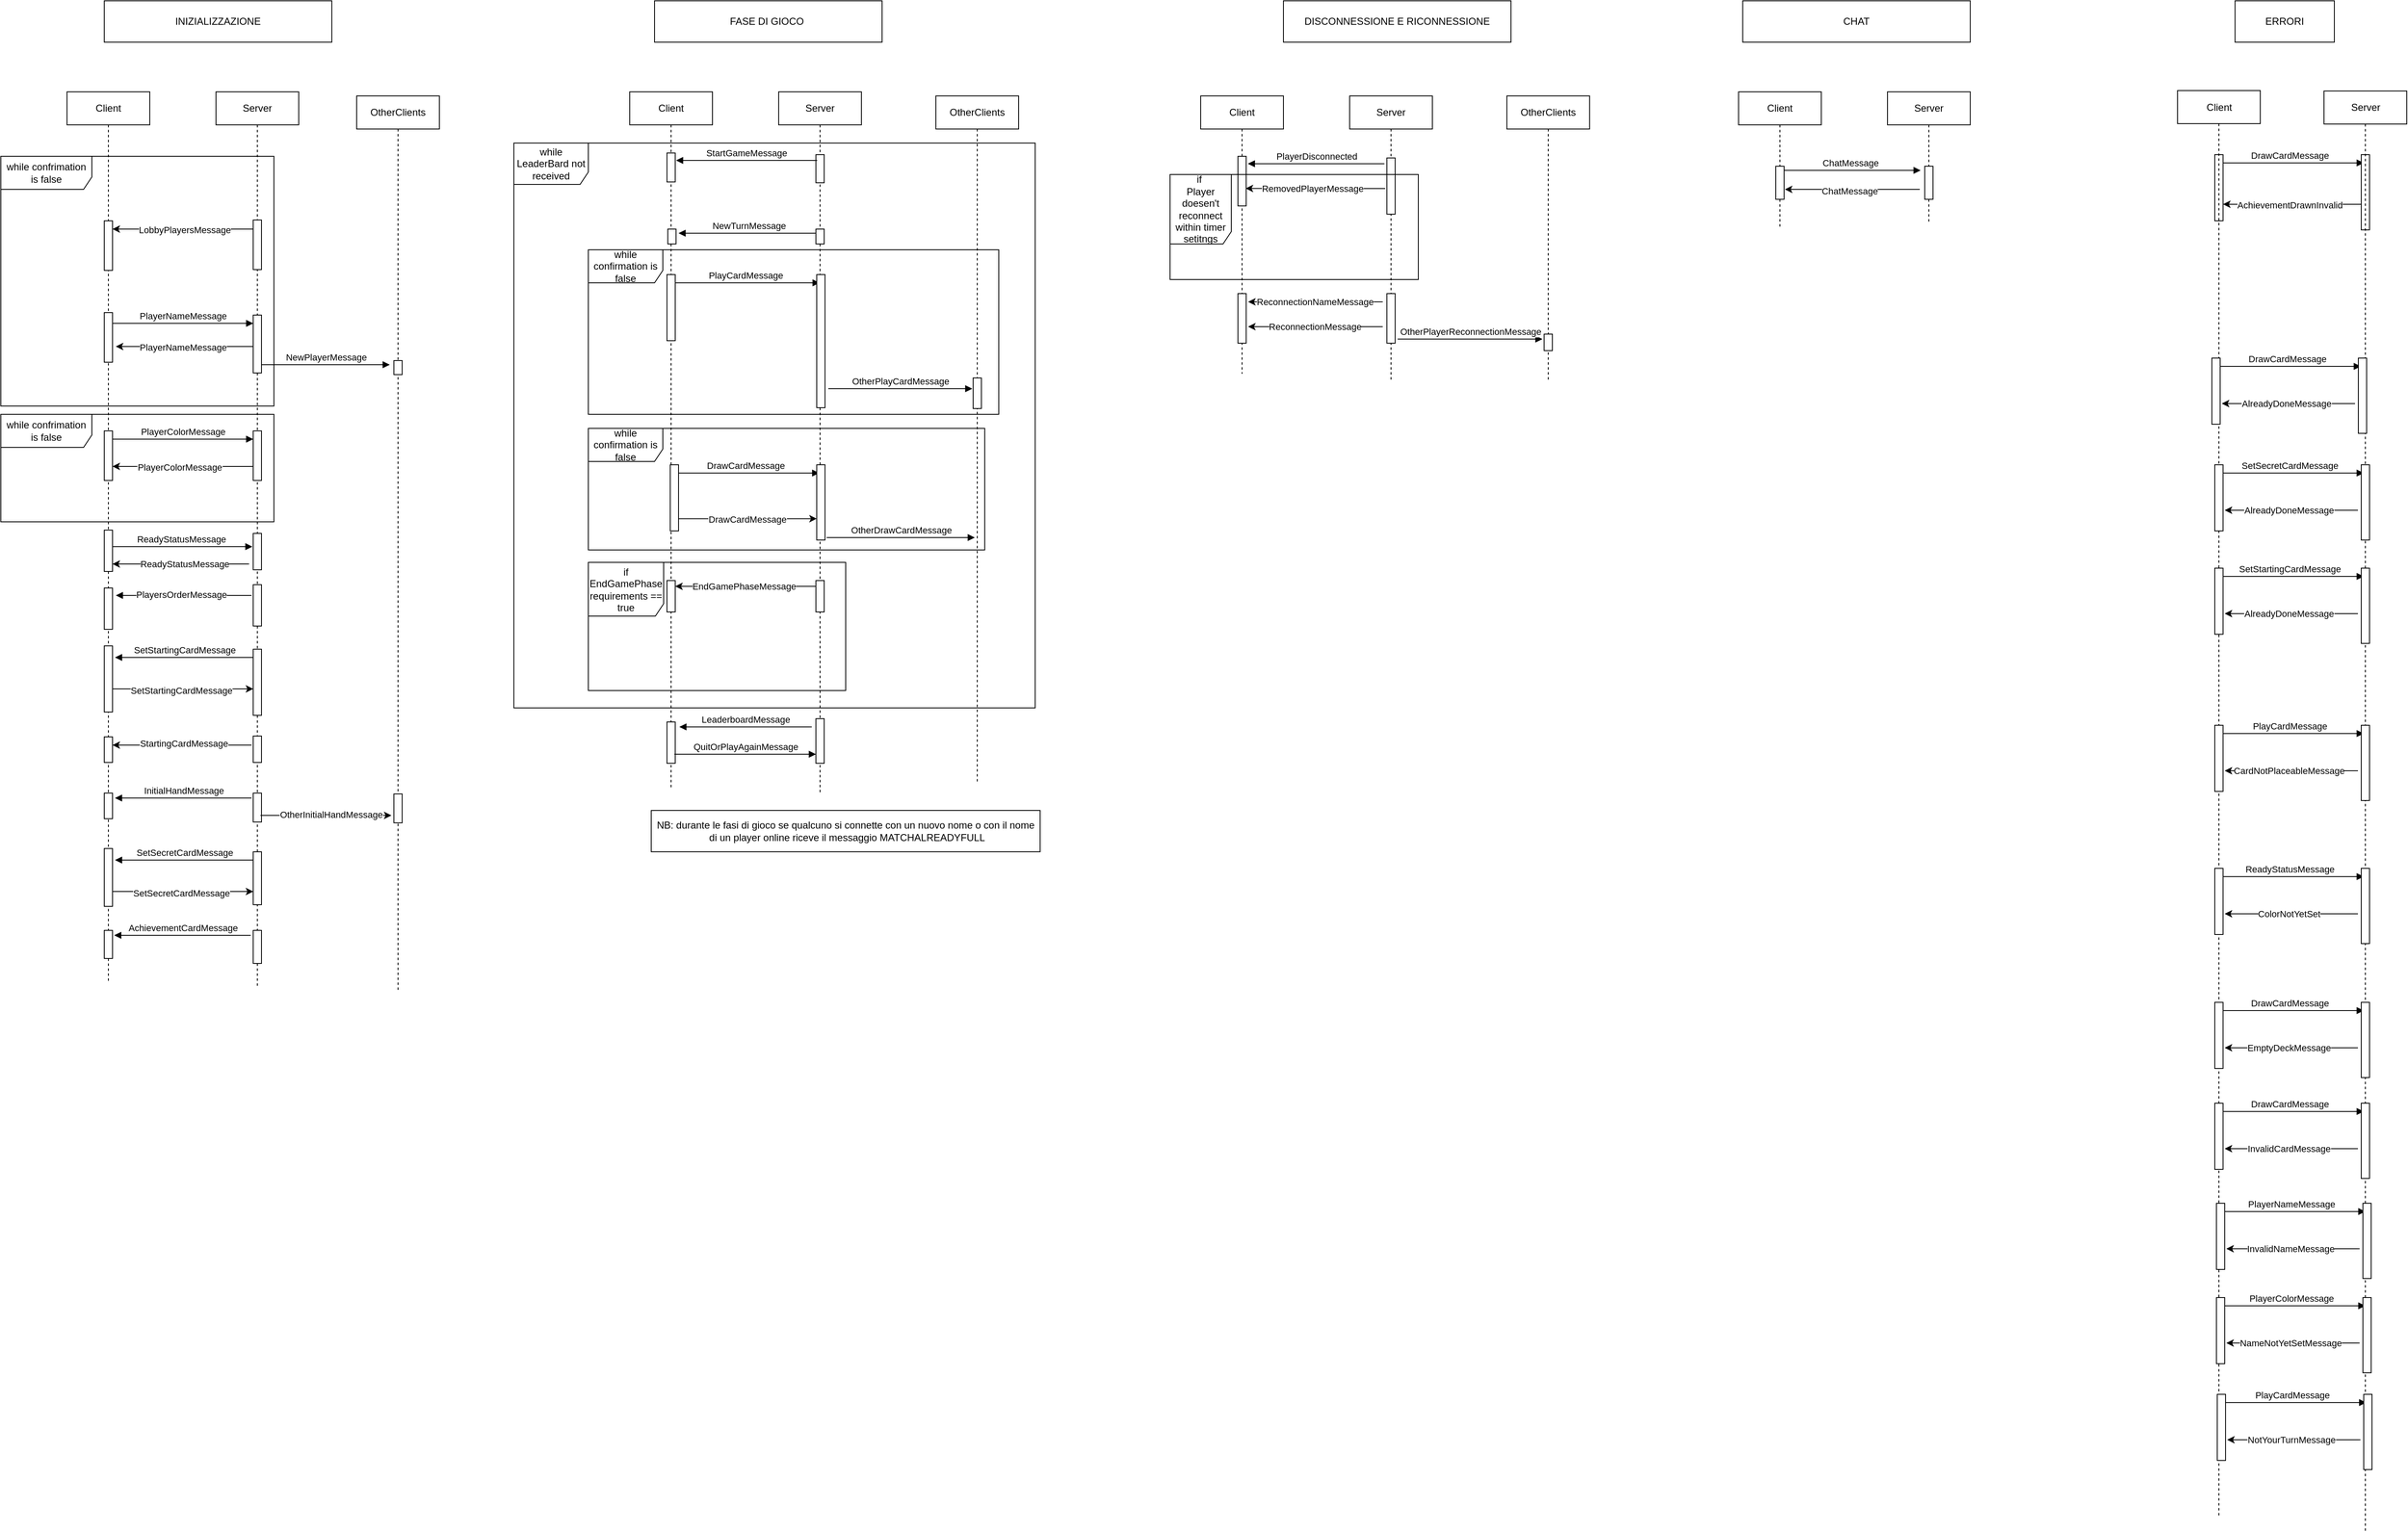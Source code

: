 <mxfile version="24.6.2" type="github">
  <diagram name="Page-1" id="2YBvvXClWsGukQMizWep">
    <mxGraphModel dx="2460" dy="1330" grid="0" gridSize="10" guides="1" tooltips="1" connect="1" arrows="1" fold="1" page="0" pageScale="1" pageWidth="850" pageHeight="1100" math="0" shadow="0">
      <root>
        <mxCell id="0" />
        <mxCell id="1" parent="0" />
        <mxCell id="aM9ryv3xv72pqoxQDRHE-1" value="Client" style="shape=umlLifeline;perimeter=lifelinePerimeter;whiteSpace=wrap;html=1;container=0;dropTarget=0;collapsible=0;recursiveResize=0;outlineConnect=0;portConstraint=eastwest;newEdgeStyle={&quot;edgeStyle&quot;:&quot;elbowEdgeStyle&quot;,&quot;elbow&quot;:&quot;vertical&quot;,&quot;curved&quot;:0,&quot;rounded&quot;:0};" parent="1" vertex="1">
          <mxGeometry x="40" y="10" width="100" height="1076" as="geometry" />
        </mxCell>
        <mxCell id="aM9ryv3xv72pqoxQDRHE-2" value="" style="html=1;points=[];perimeter=orthogonalPerimeter;outlineConnect=0;targetShapes=umlLifeline;portConstraint=eastwest;newEdgeStyle={&quot;edgeStyle&quot;:&quot;elbowEdgeStyle&quot;,&quot;elbow&quot;:&quot;vertical&quot;,&quot;curved&quot;:0,&quot;rounded&quot;:0};" parent="aM9ryv3xv72pqoxQDRHE-1" vertex="1">
          <mxGeometry x="45" y="267" width="10" height="60" as="geometry" />
        </mxCell>
        <mxCell id="TzS1LCkyJQZkEgtBNQex-35" value="" style="html=1;points=[[0,0,0,0,5],[0,1,0,0,-5],[1,0,0,0,5],[1,1,0,0,-5]];perimeter=orthogonalPerimeter;outlineConnect=0;targetShapes=umlLifeline;portConstraint=eastwest;newEdgeStyle={&quot;curved&quot;:0,&quot;rounded&quot;:0};" parent="aM9ryv3xv72pqoxQDRHE-1" vertex="1">
          <mxGeometry x="45" y="670" width="10" height="80" as="geometry" />
        </mxCell>
        <mxCell id="Fvfi_yW-NIccIC17RvOr-3" value="" style="html=1;points=[[0,0,0,0,5],[0,1,0,0,-5],[1,0,0,0,5],[1,1,0,0,-5]];perimeter=orthogonalPerimeter;outlineConnect=0;targetShapes=umlLifeline;portConstraint=eastwest;newEdgeStyle={&quot;curved&quot;:0,&quot;rounded&quot;:0};" parent="aM9ryv3xv72pqoxQDRHE-1" vertex="1">
          <mxGeometry x="45" y="848" width="10" height="31" as="geometry" />
        </mxCell>
        <mxCell id="aM9ryv3xv72pqoxQDRHE-5" value="Server" style="shape=umlLifeline;perimeter=lifelinePerimeter;whiteSpace=wrap;html=1;container=0;dropTarget=0;collapsible=0;recursiveResize=0;outlineConnect=0;portConstraint=eastwest;newEdgeStyle={&quot;edgeStyle&quot;:&quot;elbowEdgeStyle&quot;,&quot;elbow&quot;:&quot;vertical&quot;,&quot;curved&quot;:0,&quot;rounded&quot;:0};" parent="1" vertex="1">
          <mxGeometry x="220" y="10" width="100" height="1083" as="geometry" />
        </mxCell>
        <mxCell id="aM9ryv3xv72pqoxQDRHE-6" value="" style="html=1;points=[];perimeter=orthogonalPerimeter;outlineConnect=0;targetShapes=umlLifeline;portConstraint=eastwest;newEdgeStyle={&quot;edgeStyle&quot;:&quot;elbowEdgeStyle&quot;,&quot;elbow&quot;:&quot;vertical&quot;,&quot;curved&quot;:0,&quot;rounded&quot;:0};" parent="aM9ryv3xv72pqoxQDRHE-5" vertex="1">
          <mxGeometry x="45" y="270" width="10" height="70" as="geometry" />
        </mxCell>
        <mxCell id="TzS1LCkyJQZkEgtBNQex-30" value="" style="html=1;points=[[0,0,0,0,5],[0,1,0,0,-5],[1,0,0,0,5],[1,1,0,0,-5]];perimeter=orthogonalPerimeter;outlineConnect=0;targetShapes=umlLifeline;portConstraint=eastwest;newEdgeStyle={&quot;curved&quot;:0,&quot;rounded&quot;:0};" parent="aM9ryv3xv72pqoxQDRHE-5" vertex="1">
          <mxGeometry x="45" y="674" width="10" height="80" as="geometry" />
        </mxCell>
        <mxCell id="TzS1LCkyJQZkEgtBNQex-49" value="" style="html=1;points=[[0,0,0,0,5],[0,1,0,0,-5],[1,0,0,0,5],[1,1,0,0,-5]];perimeter=orthogonalPerimeter;outlineConnect=0;targetShapes=umlLifeline;portConstraint=eastwest;newEdgeStyle={&quot;curved&quot;:0,&quot;rounded&quot;:0};" parent="aM9ryv3xv72pqoxQDRHE-5" vertex="1">
          <mxGeometry x="45" y="534" width="10" height="44" as="geometry" />
        </mxCell>
        <mxCell id="Fvfi_yW-NIccIC17RvOr-4" value="" style="html=1;points=[[0,0,0,0,5],[0,1,0,0,-5],[1,0,0,0,5],[1,1,0,0,-5]];perimeter=orthogonalPerimeter;outlineConnect=0;targetShapes=umlLifeline;portConstraint=eastwest;newEdgeStyle={&quot;curved&quot;:0,&quot;rounded&quot;:0};" parent="aM9ryv3xv72pqoxQDRHE-5" vertex="1">
          <mxGeometry x="45" y="848" width="10" height="35" as="geometry" />
        </mxCell>
        <mxCell id="Fvfi_yW-NIccIC17RvOr-9" value="" style="html=1;points=[[0,0,0,0,5],[0,1,0,0,-5],[1,0,0,0,5],[1,1,0,0,-5]];perimeter=orthogonalPerimeter;outlineConnect=0;targetShapes=umlLifeline;portConstraint=eastwest;newEdgeStyle={&quot;curved&quot;:0,&quot;rounded&quot;:0};" parent="aM9ryv3xv72pqoxQDRHE-5" vertex="1">
          <mxGeometry x="45" y="596" width="10" height="50" as="geometry" />
        </mxCell>
        <mxCell id="DGeFTbc-uDnH9qFSbPcV-22" value="" style="html=1;points=[[0,0,0,0,5],[0,1,0,0,-5],[1,0,0,0,5],[1,1,0,0,-5]];perimeter=orthogonalPerimeter;outlineConnect=0;targetShapes=umlLifeline;portConstraint=eastwest;newEdgeStyle={&quot;curved&quot;:0,&quot;rounded&quot;:0};" parent="aM9ryv3xv72pqoxQDRHE-5" vertex="1">
          <mxGeometry x="45" y="779" width="10" height="32" as="geometry" />
        </mxCell>
        <mxCell id="aM9ryv3xv72pqoxQDRHE-7" value="PlayerNameMessage" style="html=1;verticalAlign=bottom;endArrow=block;edgeStyle=elbowEdgeStyle;elbow=horizontal;curved=0;rounded=0;" parent="1" source="aM9ryv3xv72pqoxQDRHE-2" target="aM9ryv3xv72pqoxQDRHE-6" edge="1">
          <mxGeometry relative="1" as="geometry">
            <mxPoint x="195" y="300" as="sourcePoint" />
            <Array as="points">
              <mxPoint x="180" y="290" />
            </Array>
          </mxGeometry>
        </mxCell>
        <mxCell id="TzS1LCkyJQZkEgtBNQex-1" value="while confrimation is false" style="shape=umlFrame;whiteSpace=wrap;html=1;pointerEvents=0;width=110;height=40;" parent="1" vertex="1">
          <mxGeometry x="-40" y="88" width="330" height="302" as="geometry" />
        </mxCell>
        <mxCell id="TzS1LCkyJQZkEgtBNQex-18" value="" style="html=1;points=[];perimeter=orthogonalPerimeter;outlineConnect=0;targetShapes=umlLifeline;portConstraint=eastwest;newEdgeStyle={&quot;edgeStyle&quot;:&quot;elbowEdgeStyle&quot;,&quot;elbow&quot;:&quot;vertical&quot;,&quot;curved&quot;:0,&quot;rounded&quot;:0};" parent="1" vertex="1">
          <mxGeometry x="85" y="420" width="10" height="60" as="geometry" />
        </mxCell>
        <mxCell id="TzS1LCkyJQZkEgtBNQex-19" value="" style="html=1;points=[];perimeter=orthogonalPerimeter;outlineConnect=0;targetShapes=umlLifeline;portConstraint=eastwest;newEdgeStyle={&quot;edgeStyle&quot;:&quot;elbowEdgeStyle&quot;,&quot;elbow&quot;:&quot;vertical&quot;,&quot;curved&quot;:0,&quot;rounded&quot;:0};" parent="1" vertex="1">
          <mxGeometry x="265" y="420" width="10" height="60" as="geometry" />
        </mxCell>
        <mxCell id="TzS1LCkyJQZkEgtBNQex-20" value="PlayerColorMessage" style="html=1;verticalAlign=bottom;endArrow=block;edgeStyle=elbowEdgeStyle;elbow=horizontal;curved=0;rounded=0;" parent="1" source="TzS1LCkyJQZkEgtBNQex-18" target="TzS1LCkyJQZkEgtBNQex-19" edge="1">
          <mxGeometry relative="1" as="geometry">
            <mxPoint x="195" y="440" as="sourcePoint" />
            <Array as="points">
              <mxPoint x="180" y="430" />
            </Array>
          </mxGeometry>
        </mxCell>
        <mxCell id="TzS1LCkyJQZkEgtBNQex-22" value="while confrimation is false" style="shape=umlFrame;whiteSpace=wrap;html=1;pointerEvents=0;width=110;height=40;" parent="1" vertex="1">
          <mxGeometry x="-40" y="400" width="330" height="130" as="geometry" />
        </mxCell>
        <mxCell id="TzS1LCkyJQZkEgtBNQex-27" value="ReadyStatusMessage" style="html=1;verticalAlign=bottom;endArrow=block;curved=0;rounded=0;" parent="1" edge="1">
          <mxGeometry width="80" relative="1" as="geometry">
            <mxPoint x="90.5" y="560" as="sourcePoint" />
            <mxPoint x="264" y="560" as="targetPoint" />
          </mxGeometry>
        </mxCell>
        <mxCell id="TzS1LCkyJQZkEgtBNQex-31" value="SetStartingCardMessage" style="html=1;verticalAlign=bottom;endArrow=block;curved=0;rounded=0;" parent="1" edge="1">
          <mxGeometry width="80" relative="1" as="geometry">
            <mxPoint x="265" y="694" as="sourcePoint" />
            <mxPoint x="98" y="694" as="targetPoint" />
          </mxGeometry>
        </mxCell>
        <mxCell id="TzS1LCkyJQZkEgtBNQex-42" value="OtherClients" style="shape=umlLifeline;perimeter=lifelinePerimeter;whiteSpace=wrap;html=1;container=0;dropTarget=0;collapsible=0;recursiveResize=0;outlineConnect=0;portConstraint=eastwest;newEdgeStyle={&quot;edgeStyle&quot;:&quot;elbowEdgeStyle&quot;,&quot;elbow&quot;:&quot;vertical&quot;,&quot;curved&quot;:0,&quot;rounded&quot;:0};" parent="1" vertex="1">
          <mxGeometry x="390" y="15" width="100" height="1082" as="geometry" />
        </mxCell>
        <mxCell id="TzS1LCkyJQZkEgtBNQex-43" value="" style="html=1;points=[];perimeter=orthogonalPerimeter;outlineConnect=0;targetShapes=umlLifeline;portConstraint=eastwest;newEdgeStyle={&quot;edgeStyle&quot;:&quot;elbowEdgeStyle&quot;,&quot;elbow&quot;:&quot;vertical&quot;,&quot;curved&quot;:0,&quot;rounded&quot;:0};" parent="TzS1LCkyJQZkEgtBNQex-42" vertex="1">
          <mxGeometry x="45" y="320" width="10" height="17" as="geometry" />
        </mxCell>
        <mxCell id="TzS1LCkyJQZkEgtBNQex-45" value="NewPlayerMessage" style="html=1;verticalAlign=bottom;endArrow=block;curved=0;rounded=0;" parent="1" edge="1">
          <mxGeometry width="80" relative="1" as="geometry">
            <mxPoint x="275" y="340" as="sourcePoint" />
            <mxPoint x="430" y="340" as="targetPoint" />
          </mxGeometry>
        </mxCell>
        <mxCell id="TzS1LCkyJQZkEgtBNQex-55" value="" style="html=1;points=[[0,0,0,0,5],[0,1,0,0,-5],[1,0,0,0,5],[1,1,0,0,-5]];perimeter=orthogonalPerimeter;outlineConnect=0;targetShapes=umlLifeline;portConstraint=eastwest;newEdgeStyle={&quot;curved&quot;:0,&quot;rounded&quot;:0};" parent="1" vertex="1">
          <mxGeometry x="85" y="1024" width="10" height="34" as="geometry" />
        </mxCell>
        <mxCell id="TzS1LCkyJQZkEgtBNQex-56" value="" style="html=1;points=[[0,0,0,0,5],[0,1,0,0,-5],[1,0,0,0,5],[1,1,0,0,-5]];perimeter=orthogonalPerimeter;outlineConnect=0;targetShapes=umlLifeline;portConstraint=eastwest;newEdgeStyle={&quot;curved&quot;:0,&quot;rounded&quot;:0};" parent="1" vertex="1">
          <mxGeometry x="265" y="1024" width="10" height="40" as="geometry" />
        </mxCell>
        <mxCell id="TzS1LCkyJQZkEgtBNQex-57" value="AchievementCardMessage" style="html=1;verticalAlign=bottom;endArrow=block;curved=0;rounded=0;" parent="1" edge="1">
          <mxGeometry width="80" relative="1" as="geometry">
            <mxPoint x="262" y="1030" as="sourcePoint" />
            <mxPoint x="97" y="1030" as="targetPoint" />
          </mxGeometry>
        </mxCell>
        <mxCell id="TzS1LCkyJQZkEgtBNQex-61" value="InitialHandMessage" style="html=1;verticalAlign=bottom;endArrow=block;curved=0;rounded=0;" parent="1" edge="1">
          <mxGeometry width="80" relative="1" as="geometry">
            <mxPoint x="263" y="864" as="sourcePoint" />
            <mxPoint x="97.947" y="864.0" as="targetPoint" />
          </mxGeometry>
        </mxCell>
        <mxCell id="TzS1LCkyJQZkEgtBNQex-79" value="Client" style="shape=umlLifeline;perimeter=lifelinePerimeter;whiteSpace=wrap;html=1;container=0;dropTarget=0;collapsible=0;recursiveResize=0;outlineConnect=0;portConstraint=eastwest;newEdgeStyle={&quot;edgeStyle&quot;:&quot;elbowEdgeStyle&quot;,&quot;elbow&quot;:&quot;vertical&quot;,&quot;curved&quot;:0,&quot;rounded&quot;:0};" parent="1" vertex="1">
          <mxGeometry x="720" y="10" width="100" height="842" as="geometry" />
        </mxCell>
        <mxCell id="Fvfi_yW-NIccIC17RvOr-10" value="" style="html=1;points=[[0,0,0,0,5],[0,1,0,0,-5],[1,0,0,0,5],[1,1,0,0,-5]];perimeter=orthogonalPerimeter;outlineConnect=0;targetShapes=umlLifeline;portConstraint=eastwest;newEdgeStyle={&quot;curved&quot;:0,&quot;rounded&quot;:0};" parent="TzS1LCkyJQZkEgtBNQex-79" vertex="1">
          <mxGeometry x="45" y="762" width="10" height="50" as="geometry" />
        </mxCell>
        <mxCell id="TzS1LCkyJQZkEgtBNQex-82" value="Server" style="shape=umlLifeline;perimeter=lifelinePerimeter;whiteSpace=wrap;html=1;container=0;dropTarget=0;collapsible=0;recursiveResize=0;outlineConnect=0;portConstraint=eastwest;newEdgeStyle={&quot;edgeStyle&quot;:&quot;elbowEdgeStyle&quot;,&quot;elbow&quot;:&quot;vertical&quot;,&quot;curved&quot;:0,&quot;rounded&quot;:0};" parent="1" vertex="1">
          <mxGeometry x="900" y="10" width="100" height="850" as="geometry" />
        </mxCell>
        <mxCell id="TzS1LCkyJQZkEgtBNQex-153" value="" style="html=1;points=[[0,0,0,0,5],[0,1,0,0,-5],[1,0,0,0,5],[1,1,0,0,-5]];perimeter=orthogonalPerimeter;outlineConnect=0;targetShapes=umlLifeline;portConstraint=eastwest;newEdgeStyle={&quot;curved&quot;:0,&quot;rounded&quot;:0};" parent="TzS1LCkyJQZkEgtBNQex-82" vertex="1">
          <mxGeometry x="45" y="758" width="10" height="54" as="geometry" />
        </mxCell>
        <mxCell id="TzS1LCkyJQZkEgtBNQex-86" value="OtherClients" style="shape=umlLifeline;perimeter=lifelinePerimeter;whiteSpace=wrap;html=1;container=0;dropTarget=0;collapsible=0;recursiveResize=0;outlineConnect=0;portConstraint=eastwest;newEdgeStyle={&quot;edgeStyle&quot;:&quot;elbowEdgeStyle&quot;,&quot;elbow&quot;:&quot;vertical&quot;,&quot;curved&quot;:0,&quot;rounded&quot;:0};" parent="1" vertex="1">
          <mxGeometry x="1090" y="15" width="100" height="829" as="geometry" />
        </mxCell>
        <mxCell id="TzS1LCkyJQZkEgtBNQex-91" value="NewTurnMessage" style="html=1;verticalAlign=bottom;endArrow=block;curved=0;rounded=0;" parent="1" edge="1">
          <mxGeometry width="80" relative="1" as="geometry">
            <mxPoint x="949.5" y="181" as="sourcePoint" />
            <mxPoint x="779" y="181" as="targetPoint" />
          </mxGeometry>
        </mxCell>
        <mxCell id="TzS1LCkyJQZkEgtBNQex-93" value="PlayCardMessage" style="html=1;verticalAlign=bottom;endArrow=block;curved=0;rounded=0;" parent="1" edge="1">
          <mxGeometry width="80" relative="1" as="geometry">
            <mxPoint x="770" y="241" as="sourcePoint" />
            <mxPoint x="949.5" y="241" as="targetPoint" />
          </mxGeometry>
        </mxCell>
        <mxCell id="TzS1LCkyJQZkEgtBNQex-94" value="while confirmation is false" style="shape=umlFrame;whiteSpace=wrap;html=1;pointerEvents=0;width=90;height=40;" parent="1" vertex="1">
          <mxGeometry x="670" y="201" width="496" height="199" as="geometry" />
        </mxCell>
        <mxCell id="TzS1LCkyJQZkEgtBNQex-98" value="" style="html=1;points=[[0,0,0,0,5],[0,1,0,0,-5],[1,0,0,0,5],[1,1,0,0,-5]];perimeter=orthogonalPerimeter;outlineConnect=0;targetShapes=umlLifeline;portConstraint=eastwest;newEdgeStyle={&quot;curved&quot;:0,&quot;rounded&quot;:0};" parent="1" vertex="1">
          <mxGeometry x="946" y="231" width="10" height="161" as="geometry" />
        </mxCell>
        <mxCell id="TzS1LCkyJQZkEgtBNQex-99" value="" style="html=1;points=[[0,0,0,0,5],[0,1,0,0,-5],[1,0,0,0,5],[1,1,0,0,-5]];perimeter=orthogonalPerimeter;outlineConnect=0;targetShapes=umlLifeline;portConstraint=eastwest;newEdgeStyle={&quot;curved&quot;:0,&quot;rounded&quot;:0};" parent="1" vertex="1">
          <mxGeometry x="765" y="231" width="10" height="80" as="geometry" />
        </mxCell>
        <mxCell id="TzS1LCkyJQZkEgtBNQex-100" value="OtherPlayCardMessage" style="html=1;verticalAlign=bottom;endArrow=block;curved=0;rounded=0;" parent="1" edge="1">
          <mxGeometry width="80" relative="1" as="geometry">
            <mxPoint x="960" y="369" as="sourcePoint" />
            <mxPoint x="1134" y="369" as="targetPoint" />
          </mxGeometry>
        </mxCell>
        <mxCell id="TzS1LCkyJQZkEgtBNQex-107" value="DrawCardMessage" style="html=1;verticalAlign=bottom;endArrow=block;curved=0;rounded=0;" parent="1" edge="1">
          <mxGeometry width="80" relative="1" as="geometry">
            <mxPoint x="770" y="471" as="sourcePoint" />
            <mxPoint x="949" y="471" as="targetPoint" />
          </mxGeometry>
        </mxCell>
        <mxCell id="TzS1LCkyJQZkEgtBNQex-108" value="while confirmation is false" style="shape=umlFrame;whiteSpace=wrap;html=1;pointerEvents=0;width=90;height=40;" parent="1" vertex="1">
          <mxGeometry x="670" y="417" width="479" height="147" as="geometry" />
        </mxCell>
        <mxCell id="TzS1LCkyJQZkEgtBNQex-110" value="" style="html=1;points=[[0,0,0,0,5],[0,1,0,0,-5],[1,0,0,0,5],[1,1,0,0,-5]];perimeter=orthogonalPerimeter;outlineConnect=0;targetShapes=umlLifeline;portConstraint=eastwest;newEdgeStyle={&quot;curved&quot;:0,&quot;rounded&quot;:0};" parent="1" vertex="1">
          <mxGeometry x="946" y="461" width="10" height="91" as="geometry" />
        </mxCell>
        <mxCell id="TzS1LCkyJQZkEgtBNQex-111" value="" style="html=1;points=[[0,0,0,0,5],[0,1,0,0,-5],[1,0,0,0,5],[1,1,0,0,-5]];perimeter=orthogonalPerimeter;outlineConnect=0;targetShapes=umlLifeline;portConstraint=eastwest;newEdgeStyle={&quot;curved&quot;:0,&quot;rounded&quot;:0};" parent="1" vertex="1">
          <mxGeometry x="769" y="461" width="10" height="80" as="geometry" />
        </mxCell>
        <mxCell id="TzS1LCkyJQZkEgtBNQex-112" value="OtherDrawCardMessage" style="html=1;verticalAlign=bottom;endArrow=block;curved=0;rounded=0;" parent="1" edge="1">
          <mxGeometry width="80" relative="1" as="geometry">
            <mxPoint x="958" y="549" as="sourcePoint" />
            <mxPoint x="1137" y="549" as="targetPoint" />
          </mxGeometry>
        </mxCell>
        <mxCell id="TzS1LCkyJQZkEgtBNQex-113" value="while LeaderBard not received" style="shape=umlFrame;whiteSpace=wrap;html=1;pointerEvents=0;width=90;height=50;" parent="1" vertex="1">
          <mxGeometry x="580" y="72" width="630" height="683" as="geometry" />
        </mxCell>
        <mxCell id="TzS1LCkyJQZkEgtBNQex-127" value="LeaderboardMessage" style="html=1;verticalAlign=bottom;endArrow=block;curved=0;rounded=0;" parent="1" edge="1">
          <mxGeometry width="80" relative="1" as="geometry">
            <mxPoint x="940" y="778" as="sourcePoint" />
            <mxPoint x="780" y="778" as="targetPoint" />
          </mxGeometry>
        </mxCell>
        <mxCell id="TzS1LCkyJQZkEgtBNQex-128" value="QuitOrPlayAgainMessage" style="html=1;verticalAlign=bottom;endArrow=block;curved=0;rounded=0;" parent="1" edge="1">
          <mxGeometry width="80" relative="1" as="geometry">
            <mxPoint x="774" y="811" as="sourcePoint" />
            <mxPoint x="945" y="811" as="targetPoint" />
          </mxGeometry>
        </mxCell>
        <mxCell id="TzS1LCkyJQZkEgtBNQex-129" value="Client" style="shape=umlLifeline;perimeter=lifelinePerimeter;whiteSpace=wrap;html=1;container=0;dropTarget=0;collapsible=0;recursiveResize=0;outlineConnect=0;portConstraint=eastwest;newEdgeStyle={&quot;edgeStyle&quot;:&quot;elbowEdgeStyle&quot;,&quot;elbow&quot;:&quot;vertical&quot;,&quot;curved&quot;:0,&quot;rounded&quot;:0};" parent="1" vertex="1">
          <mxGeometry x="1410" y="15" width="100" height="336" as="geometry" />
        </mxCell>
        <mxCell id="DGeFTbc-uDnH9qFSbPcV-53" value="" style="html=1;points=[[0,0,0,0,5],[0,1,0,0,-5],[1,0,0,0,5],[1,1,0,0,-5]];perimeter=orthogonalPerimeter;outlineConnect=0;targetShapes=umlLifeline;portConstraint=eastwest;newEdgeStyle={&quot;curved&quot;:0,&quot;rounded&quot;:0};" parent="TzS1LCkyJQZkEgtBNQex-129" vertex="1">
          <mxGeometry x="45" y="73" width="10" height="60" as="geometry" />
        </mxCell>
        <mxCell id="DGeFTbc-uDnH9qFSbPcV-58" value="" style="html=1;points=[[0,0,0,0,5],[0,1,0,0,-5],[1,0,0,0,5],[1,1,0,0,-5]];perimeter=orthogonalPerimeter;outlineConnect=0;targetShapes=umlLifeline;portConstraint=eastwest;newEdgeStyle={&quot;curved&quot;:0,&quot;rounded&quot;:0};" parent="TzS1LCkyJQZkEgtBNQex-129" vertex="1">
          <mxGeometry x="45" y="239" width="10" height="60" as="geometry" />
        </mxCell>
        <mxCell id="TzS1LCkyJQZkEgtBNQex-130" value="Server" style="shape=umlLifeline;perimeter=lifelinePerimeter;whiteSpace=wrap;html=1;container=0;dropTarget=0;collapsible=0;recursiveResize=0;outlineConnect=0;portConstraint=eastwest;newEdgeStyle={&quot;edgeStyle&quot;:&quot;elbowEdgeStyle&quot;,&quot;elbow&quot;:&quot;vertical&quot;,&quot;curved&quot;:0,&quot;rounded&quot;:0};" parent="1" vertex="1">
          <mxGeometry x="1590" y="15" width="100" height="346" as="geometry" />
        </mxCell>
        <mxCell id="DGeFTbc-uDnH9qFSbPcV-59" value="" style="html=1;points=[[0,0,0,0,5],[0,1,0,0,-5],[1,0,0,0,5],[1,1,0,0,-5]];perimeter=orthogonalPerimeter;outlineConnect=0;targetShapes=umlLifeline;portConstraint=eastwest;newEdgeStyle={&quot;curved&quot;:0,&quot;rounded&quot;:0};" parent="TzS1LCkyJQZkEgtBNQex-130" vertex="1">
          <mxGeometry x="45" y="239" width="10" height="60" as="geometry" />
        </mxCell>
        <mxCell id="TzS1LCkyJQZkEgtBNQex-131" value="OtherClients" style="shape=umlLifeline;perimeter=lifelinePerimeter;whiteSpace=wrap;html=1;container=0;dropTarget=0;collapsible=0;recursiveResize=0;outlineConnect=0;portConstraint=eastwest;newEdgeStyle={&quot;edgeStyle&quot;:&quot;elbowEdgeStyle&quot;,&quot;elbow&quot;:&quot;vertical&quot;,&quot;curved&quot;:0,&quot;rounded&quot;:0};" parent="1" vertex="1">
          <mxGeometry x="1780" y="15" width="100" height="343" as="geometry" />
        </mxCell>
        <mxCell id="DGeFTbc-uDnH9qFSbPcV-65" value="" style="html=1;points=[[0,0,0,0,5],[0,1,0,0,-5],[1,0,0,0,5],[1,1,0,0,-5]];perimeter=orthogonalPerimeter;outlineConnect=0;targetShapes=umlLifeline;portConstraint=eastwest;newEdgeStyle={&quot;curved&quot;:0,&quot;rounded&quot;:0};" parent="TzS1LCkyJQZkEgtBNQex-131" vertex="1">
          <mxGeometry x="45" y="288" width="10" height="20" as="geometry" />
        </mxCell>
        <mxCell id="TzS1LCkyJQZkEgtBNQex-136" value="OtherPlayerReconnectionMessage" style="html=1;verticalAlign=bottom;endArrow=block;curved=0;rounded=0;" parent="1" edge="1">
          <mxGeometry width="80" relative="1" as="geometry">
            <mxPoint x="1648" y="309" as="sourcePoint" />
            <mxPoint x="1823" y="309" as="targetPoint" />
          </mxGeometry>
        </mxCell>
        <mxCell id="TzS1LCkyJQZkEgtBNQex-139" value="Client" style="shape=umlLifeline;perimeter=lifelinePerimeter;whiteSpace=wrap;html=1;container=0;dropTarget=0;collapsible=0;recursiveResize=0;outlineConnect=0;portConstraint=eastwest;newEdgeStyle={&quot;edgeStyle&quot;:&quot;elbowEdgeStyle&quot;,&quot;elbow&quot;:&quot;vertical&quot;,&quot;curved&quot;:0,&quot;rounded&quot;:0};" parent="1" vertex="1">
          <mxGeometry x="2060" y="10" width="100" height="165" as="geometry" />
        </mxCell>
        <mxCell id="TzS1LCkyJQZkEgtBNQex-140" value="Server" style="shape=umlLifeline;perimeter=lifelinePerimeter;whiteSpace=wrap;html=1;container=0;dropTarget=0;collapsible=0;recursiveResize=0;outlineConnect=0;portConstraint=eastwest;newEdgeStyle={&quot;edgeStyle&quot;:&quot;elbowEdgeStyle&quot;,&quot;elbow&quot;:&quot;vertical&quot;,&quot;curved&quot;:0,&quot;rounded&quot;:0};" parent="1" vertex="1">
          <mxGeometry x="2240" y="10" width="100" height="160" as="geometry" />
        </mxCell>
        <mxCell id="TzS1LCkyJQZkEgtBNQex-152" value="" style="html=1;points=[[0,0,0,0,5],[0,1,0,0,-5],[1,0,0,0,5],[1,1,0,0,-5]];perimeter=orthogonalPerimeter;outlineConnect=0;targetShapes=umlLifeline;portConstraint=eastwest;newEdgeStyle={&quot;curved&quot;:0,&quot;rounded&quot;:0};" parent="TzS1LCkyJQZkEgtBNQex-140" vertex="1">
          <mxGeometry x="45" y="90" width="10" height="40" as="geometry" />
        </mxCell>
        <mxCell id="TzS1LCkyJQZkEgtBNQex-143" value="ChatMessage" style="html=1;verticalAlign=bottom;endArrow=block;curved=0;rounded=0;" parent="1" edge="1">
          <mxGeometry width="80" relative="1" as="geometry">
            <mxPoint x="2110" y="105" as="sourcePoint" />
            <mxPoint x="2280" y="105" as="targetPoint" />
          </mxGeometry>
        </mxCell>
        <mxCell id="TzS1LCkyJQZkEgtBNQex-145" value="" style="html=1;points=[[0,0,0,0,5],[0,1,0,0,-5],[1,0,0,0,5],[1,1,0,0,-5]];perimeter=orthogonalPerimeter;outlineConnect=0;targetShapes=umlLifeline;portConstraint=eastwest;newEdgeStyle={&quot;curved&quot;:0,&quot;rounded&quot;:0};" parent="1" vertex="1">
          <mxGeometry x="1635" y="90" width="10" height="68" as="geometry" />
        </mxCell>
        <mxCell id="TzS1LCkyJQZkEgtBNQex-148" value="INIZIALIZZAZIONE" style="html=1;whiteSpace=wrap;" parent="1" vertex="1">
          <mxGeometry x="85" y="-100" width="275" height="50" as="geometry" />
        </mxCell>
        <mxCell id="TzS1LCkyJQZkEgtBNQex-149" value="FASE DI GIOCO&amp;nbsp;" style="html=1;whiteSpace=wrap;" parent="1" vertex="1">
          <mxGeometry x="750" y="-100" width="275" height="50" as="geometry" />
        </mxCell>
        <mxCell id="TzS1LCkyJQZkEgtBNQex-150" value="DISCONNESSIONE E RICONNESSIONE" style="html=1;whiteSpace=wrap;" parent="1" vertex="1">
          <mxGeometry x="1510" y="-100" width="275" height="50" as="geometry" />
        </mxCell>
        <mxCell id="TzS1LCkyJQZkEgtBNQex-151" value="CHAT" style="html=1;whiteSpace=wrap;" parent="1" vertex="1">
          <mxGeometry x="2065" y="-100" width="275" height="50" as="geometry" />
        </mxCell>
        <mxCell id="TzS1LCkyJQZkEgtBNQex-154" value="&lt;span style=&quot;text-wrap: nowrap;&quot;&gt;NB: durante le fasi di gioco se qualcuno si connette con&lt;/span&gt;&lt;span style=&quot;text-wrap: nowrap; background-color: initial;&quot;&gt;&amp;nbsp;un nuovo nome o con il nome&lt;/span&gt;&lt;div style=&quot;text-wrap: nowrap;&quot;&gt;&amp;nbsp;di un player online riceve il messaggio MATCHALREADYFULL&lt;/div&gt;" style="html=1;whiteSpace=wrap;" parent="1" vertex="1">
          <mxGeometry x="746" y="879" width="470" height="50" as="geometry" />
        </mxCell>
        <mxCell id="Fvfi_yW-NIccIC17RvOr-8" value="" style="html=1;verticalAlign=bottom;endArrow=block;curved=0;rounded=0;" parent="1" edge="1">
          <mxGeometry width="80" relative="1" as="geometry">
            <mxPoint x="263" y="619" as="sourcePoint" />
            <mxPoint x="99" y="619" as="targetPoint" />
            <Array as="points">
              <mxPoint x="229" y="619" />
            </Array>
          </mxGeometry>
        </mxCell>
        <mxCell id="DGeFTbc-uDnH9qFSbPcV-8" value="PlayersOrderMessage" style="edgeLabel;html=1;align=center;verticalAlign=middle;resizable=0;points=[];" parent="Fvfi_yW-NIccIC17RvOr-8" vertex="1" connectable="0">
          <mxGeometry x="0.046" y="-1" relative="1" as="geometry">
            <mxPoint x="1" as="offset" />
          </mxGeometry>
        </mxCell>
        <mxCell id="Fvfi_yW-NIccIC17RvOr-7" value="" style="html=1;points=[[0,0,0,0,5],[0,1,0,0,-5],[1,0,0,0,5],[1,1,0,0,-5]];perimeter=orthogonalPerimeter;outlineConnect=0;targetShapes=umlLifeline;portConstraint=eastwest;newEdgeStyle={&quot;curved&quot;:0,&quot;rounded&quot;:0};" parent="1" vertex="1">
          <mxGeometry x="85" y="610" width="10" height="50" as="geometry" />
        </mxCell>
        <mxCell id="DGeFTbc-uDnH9qFSbPcV-1" value="" style="html=1;points=[];perimeter=orthogonalPerimeter;outlineConnect=0;targetShapes=umlLifeline;portConstraint=eastwest;newEdgeStyle={&quot;edgeStyle&quot;:&quot;elbowEdgeStyle&quot;,&quot;elbow&quot;:&quot;vertical&quot;,&quot;curved&quot;:0,&quot;rounded&quot;:0};" parent="1" vertex="1">
          <mxGeometry x="85" y="166" width="10" height="60" as="geometry" />
        </mxCell>
        <mxCell id="DGeFTbc-uDnH9qFSbPcV-2" value="" style="html=1;points=[];perimeter=orthogonalPerimeter;outlineConnect=0;targetShapes=umlLifeline;portConstraint=eastwest;newEdgeStyle={&quot;edgeStyle&quot;:&quot;elbowEdgeStyle&quot;,&quot;elbow&quot;:&quot;vertical&quot;,&quot;curved&quot;:0,&quot;rounded&quot;:0};" parent="1" vertex="1">
          <mxGeometry x="265" y="165" width="10" height="60" as="geometry" />
        </mxCell>
        <mxCell id="DGeFTbc-uDnH9qFSbPcV-3" value="" style="endArrow=classic;html=1;rounded=0;exitX=0;exitY=0.35;exitDx=0;exitDy=0;exitPerimeter=0;" parent="1" edge="1">
          <mxGeometry width="50" height="50" relative="1" as="geometry">
            <mxPoint x="265" y="176" as="sourcePoint" />
            <mxPoint x="95" y="176" as="targetPoint" />
          </mxGeometry>
        </mxCell>
        <mxCell id="DGeFTbc-uDnH9qFSbPcV-4" value="LobbyPlayersMessage" style="edgeLabel;html=1;align=center;verticalAlign=middle;resizable=0;points=[];" parent="DGeFTbc-uDnH9qFSbPcV-3" vertex="1" connectable="0">
          <mxGeometry x="-0.026" y="1" relative="1" as="geometry">
            <mxPoint as="offset" />
          </mxGeometry>
        </mxCell>
        <mxCell id="DGeFTbc-uDnH9qFSbPcV-5" value="" style="html=1;points=[[0,0,0,0,5],[0,1,0,0,-5],[1,0,0,0,5],[1,1,0,0,-5]];perimeter=orthogonalPerimeter;outlineConnect=0;targetShapes=umlLifeline;portConstraint=eastwest;newEdgeStyle={&quot;curved&quot;:0,&quot;rounded&quot;:0};" parent="1" vertex="1">
          <mxGeometry x="85" y="540" width="10" height="50" as="geometry" />
        </mxCell>
        <mxCell id="DGeFTbc-uDnH9qFSbPcV-6" value="" style="endArrow=classic;html=1;rounded=0;" parent="1" edge="1">
          <mxGeometry width="50" height="50" relative="1" as="geometry">
            <mxPoint x="260" y="581" as="sourcePoint" />
            <mxPoint x="95" y="581" as="targetPoint" />
          </mxGeometry>
        </mxCell>
        <mxCell id="DGeFTbc-uDnH9qFSbPcV-7" value="ReadyStatusMessage" style="edgeLabel;html=1;align=center;verticalAlign=middle;resizable=0;points=[];" parent="DGeFTbc-uDnH9qFSbPcV-6" vertex="1" connectable="0">
          <mxGeometry x="-0.037" relative="1" as="geometry">
            <mxPoint x="1" as="offset" />
          </mxGeometry>
        </mxCell>
        <mxCell id="DGeFTbc-uDnH9qFSbPcV-9" value="" style="endArrow=classic;html=1;rounded=0;" parent="1" source="aM9ryv3xv72pqoxQDRHE-6" edge="1">
          <mxGeometry width="50" height="50" relative="1" as="geometry">
            <mxPoint x="357" y="368" as="sourcePoint" />
            <mxPoint x="99" y="318" as="targetPoint" />
          </mxGeometry>
        </mxCell>
        <mxCell id="DGeFTbc-uDnH9qFSbPcV-13" value="PlayerNameMessage" style="edgeLabel;html=1;align=center;verticalAlign=middle;resizable=0;points=[];" parent="DGeFTbc-uDnH9qFSbPcV-9" vertex="1" connectable="0">
          <mxGeometry x="0.031" y="1" relative="1" as="geometry">
            <mxPoint as="offset" />
          </mxGeometry>
        </mxCell>
        <mxCell id="DGeFTbc-uDnH9qFSbPcV-16" value="" style="endArrow=classic;html=1;rounded=0;" parent="1" edge="1">
          <mxGeometry width="50" height="50" relative="1" as="geometry">
            <mxPoint x="265" y="463" as="sourcePoint" />
            <mxPoint x="95" y="463" as="targetPoint" />
          </mxGeometry>
        </mxCell>
        <mxCell id="DGeFTbc-uDnH9qFSbPcV-18" value="PlayerColorMessage" style="edgeLabel;html=1;align=center;verticalAlign=middle;resizable=0;points=[];" parent="DGeFTbc-uDnH9qFSbPcV-16" vertex="1" connectable="0">
          <mxGeometry x="0.048" y="1" relative="1" as="geometry">
            <mxPoint as="offset" />
          </mxGeometry>
        </mxCell>
        <mxCell id="DGeFTbc-uDnH9qFSbPcV-19" value="" style="endArrow=classic;html=1;rounded=0;" parent="1" edge="1">
          <mxGeometry width="50" height="50" relative="1" as="geometry">
            <mxPoint x="95" y="732" as="sourcePoint" />
            <mxPoint x="265" y="732" as="targetPoint" />
          </mxGeometry>
        </mxCell>
        <mxCell id="DGeFTbc-uDnH9qFSbPcV-20" value="SetStartingCardMessage" style="edgeLabel;html=1;align=center;verticalAlign=middle;resizable=0;points=[];" parent="DGeFTbc-uDnH9qFSbPcV-19" vertex="1" connectable="0">
          <mxGeometry x="-0.021" y="-2" relative="1" as="geometry">
            <mxPoint as="offset" />
          </mxGeometry>
        </mxCell>
        <mxCell id="DGeFTbc-uDnH9qFSbPcV-21" value="" style="html=1;points=[[0,0,0,0,5],[0,1,0,0,-5],[1,0,0,0,5],[1,1,0,0,-5]];perimeter=orthogonalPerimeter;outlineConnect=0;targetShapes=umlLifeline;portConstraint=eastwest;newEdgeStyle={&quot;curved&quot;:0,&quot;rounded&quot;:0};" parent="1" vertex="1">
          <mxGeometry x="85" y="790" width="10" height="31" as="geometry" />
        </mxCell>
        <mxCell id="DGeFTbc-uDnH9qFSbPcV-23" value="" style="endArrow=classic;html=1;rounded=0;entryX=1;entryY=0;entryDx=0;entryDy=5;entryPerimeter=0;" parent="1" edge="1">
          <mxGeometry width="50" height="50" relative="1" as="geometry">
            <mxPoint x="263" y="800" as="sourcePoint" />
            <mxPoint x="95" y="800" as="targetPoint" />
          </mxGeometry>
        </mxCell>
        <mxCell id="DGeFTbc-uDnH9qFSbPcV-24" value="StartingCardMessage" style="edgeLabel;html=1;align=center;verticalAlign=middle;resizable=0;points=[];" parent="DGeFTbc-uDnH9qFSbPcV-23" vertex="1" connectable="0">
          <mxGeometry x="-0.019" y="-2" relative="1" as="geometry">
            <mxPoint as="offset" />
          </mxGeometry>
        </mxCell>
        <mxCell id="DGeFTbc-uDnH9qFSbPcV-25" value="" style="endArrow=classic;html=1;rounded=0;exitX=0.538;exitY=0.873;exitDx=0;exitDy=0;exitPerimeter=0;" parent="1" edge="1">
          <mxGeometry width="50" height="50" relative="1" as="geometry">
            <mxPoint x="273.8" y="885.014" as="sourcePoint" />
            <mxPoint x="432" y="885" as="targetPoint" />
          </mxGeometry>
        </mxCell>
        <mxCell id="DGeFTbc-uDnH9qFSbPcV-27" value="OtherInitialHandMessage" style="edgeLabel;html=1;align=center;verticalAlign=middle;resizable=0;points=[];" parent="DGeFTbc-uDnH9qFSbPcV-25" vertex="1" connectable="0">
          <mxGeometry x="0.068" y="1" relative="1" as="geometry">
            <mxPoint as="offset" />
          </mxGeometry>
        </mxCell>
        <mxCell id="DGeFTbc-uDnH9qFSbPcV-26" value="" style="html=1;points=[[0,0,0,0,5],[0,1,0,0,-5],[1,0,0,0,5],[1,1,0,0,-5]];perimeter=orthogonalPerimeter;outlineConnect=0;targetShapes=umlLifeline;portConstraint=eastwest;newEdgeStyle={&quot;curved&quot;:0,&quot;rounded&quot;:0};" parent="1" vertex="1">
          <mxGeometry x="435" y="859" width="10" height="35" as="geometry" />
        </mxCell>
        <mxCell id="DGeFTbc-uDnH9qFSbPcV-28" value="" style="html=1;points=[[0,0,0,0,5],[0,1,0,0,-5],[1,0,0,0,5],[1,1,0,0,-5]];perimeter=orthogonalPerimeter;outlineConnect=0;targetShapes=umlLifeline;portConstraint=eastwest;newEdgeStyle={&quot;curved&quot;:0,&quot;rounded&quot;:0};" parent="1" vertex="1">
          <mxGeometry x="85" y="925" width="10" height="70" as="geometry" />
        </mxCell>
        <mxCell id="DGeFTbc-uDnH9qFSbPcV-29" value="" style="html=1;points=[[0,0,0,0,5],[0,1,0,0,-5],[1,0,0,0,5],[1,1,0,0,-5]];perimeter=orthogonalPerimeter;outlineConnect=0;targetShapes=umlLifeline;portConstraint=eastwest;newEdgeStyle={&quot;curved&quot;:0,&quot;rounded&quot;:0};" parent="1" vertex="1">
          <mxGeometry x="265" y="929" width="10" height="64" as="geometry" />
        </mxCell>
        <mxCell id="DGeFTbc-uDnH9qFSbPcV-30" value="SetSecretCardMessage" style="html=1;verticalAlign=bottom;endArrow=block;curved=0;rounded=0;" parent="1" edge="1">
          <mxGeometry width="80" relative="1" as="geometry">
            <mxPoint x="265" y="939" as="sourcePoint" />
            <mxPoint x="98" y="939" as="targetPoint" />
          </mxGeometry>
        </mxCell>
        <mxCell id="DGeFTbc-uDnH9qFSbPcV-31" value="" style="endArrow=classic;html=1;rounded=0;" parent="1" edge="1">
          <mxGeometry width="50" height="50" relative="1" as="geometry">
            <mxPoint x="95" y="977" as="sourcePoint" />
            <mxPoint x="265" y="977" as="targetPoint" />
          </mxGeometry>
        </mxCell>
        <mxCell id="DGeFTbc-uDnH9qFSbPcV-32" value="SetSecretCardMessage" style="edgeLabel;html=1;align=center;verticalAlign=middle;resizable=0;points=[];" parent="DGeFTbc-uDnH9qFSbPcV-31" vertex="1" connectable="0">
          <mxGeometry x="-0.021" y="-2" relative="1" as="geometry">
            <mxPoint as="offset" />
          </mxGeometry>
        </mxCell>
        <mxCell id="DGeFTbc-uDnH9qFSbPcV-34" value="" style="html=1;points=[[0,0,0,0,5],[0,1,0,0,-5],[1,0,0,0,5],[1,1,0,0,-5]];perimeter=orthogonalPerimeter;outlineConnect=0;targetShapes=umlLifeline;portConstraint=eastwest;newEdgeStyle={&quot;curved&quot;:0,&quot;rounded&quot;:0};" parent="1" vertex="1">
          <mxGeometry x="766" y="176" width="10" height="18" as="geometry" />
        </mxCell>
        <mxCell id="DGeFTbc-uDnH9qFSbPcV-35" value="" style="endArrow=classic;html=1;rounded=0;entryX=0.46;entryY=0.668;entryDx=0;entryDy=0;entryPerimeter=0;" parent="1" edge="1">
          <mxGeometry width="50" height="50" relative="1" as="geometry">
            <mxPoint x="779.0" y="526.2" as="sourcePoint" />
            <mxPoint x="946" y="526.2" as="targetPoint" />
          </mxGeometry>
        </mxCell>
        <mxCell id="DGeFTbc-uDnH9qFSbPcV-36" value="DrawCardMessage" style="edgeLabel;html=1;align=center;verticalAlign=middle;resizable=0;points=[];" parent="DGeFTbc-uDnH9qFSbPcV-35" vertex="1" connectable="0">
          <mxGeometry x="-0.003" y="-1" relative="1" as="geometry">
            <mxPoint as="offset" />
          </mxGeometry>
        </mxCell>
        <mxCell id="DGeFTbc-uDnH9qFSbPcV-37" value="" style="html=1;points=[[0,0,0,0,5],[0,1,0,0,-5],[1,0,0,0,5],[1,1,0,0,-5]];perimeter=orthogonalPerimeter;outlineConnect=0;targetShapes=umlLifeline;portConstraint=eastwest;newEdgeStyle={&quot;curved&quot;:0,&quot;rounded&quot;:0};" parent="1" vertex="1">
          <mxGeometry x="1135" y="356" width="10" height="37" as="geometry" />
        </mxCell>
        <mxCell id="DGeFTbc-uDnH9qFSbPcV-38" value="" style="html=1;points=[[0,0,0,0,5],[0,1,0,0,-5],[1,0,0,0,5],[1,1,0,0,-5]];perimeter=orthogonalPerimeter;outlineConnect=0;targetShapes=umlLifeline;portConstraint=eastwest;newEdgeStyle={&quot;curved&quot;:0,&quot;rounded&quot;:0};" parent="1" vertex="1">
          <mxGeometry x="765" y="601" width="10" height="38" as="geometry" />
        </mxCell>
        <mxCell id="DGeFTbc-uDnH9qFSbPcV-39" value="if EndGamePhase requirements == true" style="shape=umlFrame;whiteSpace=wrap;html=1;pointerEvents=0;width=91;height=65;" parent="1" vertex="1">
          <mxGeometry x="670" y="579" width="311" height="155" as="geometry" />
        </mxCell>
        <mxCell id="DGeFTbc-uDnH9qFSbPcV-40" value="" style="html=1;points=[[0,0,0,0,5],[0,1,0,0,-5],[1,0,0,0,5],[1,1,0,0,-5]];perimeter=orthogonalPerimeter;outlineConnect=0;targetShapes=umlLifeline;portConstraint=eastwest;newEdgeStyle={&quot;curved&quot;:0,&quot;rounded&quot;:0};" parent="1" vertex="1">
          <mxGeometry x="945" y="601" width="10" height="38" as="geometry" />
        </mxCell>
        <mxCell id="DGeFTbc-uDnH9qFSbPcV-41" value="" style="endArrow=classic;html=1;rounded=0;entryX=1;entryY=0;entryDx=0;entryDy=5;entryPerimeter=0;exitX=0;exitY=0;exitDx=0;exitDy=5;exitPerimeter=0;" parent="1" edge="1">
          <mxGeometry width="50" height="50" relative="1" as="geometry">
            <mxPoint x="945" y="608" as="sourcePoint" />
            <mxPoint x="775" y="608" as="targetPoint" />
          </mxGeometry>
        </mxCell>
        <mxCell id="DGeFTbc-uDnH9qFSbPcV-42" value="EndGamePhaseMessage" style="edgeLabel;html=1;align=center;verticalAlign=middle;resizable=0;points=[];" parent="DGeFTbc-uDnH9qFSbPcV-41" vertex="1" connectable="0">
          <mxGeometry x="0.026" relative="1" as="geometry">
            <mxPoint as="offset" />
          </mxGeometry>
        </mxCell>
        <mxCell id="DGeFTbc-uDnH9qFSbPcV-43" value="" style="html=1;points=[[0,0,0,0,5],[0,1,0,0,-5],[1,0,0,0,5],[1,1,0,0,-5]];perimeter=orthogonalPerimeter;outlineConnect=0;targetShapes=umlLifeline;portConstraint=eastwest;newEdgeStyle={&quot;curved&quot;:0,&quot;rounded&quot;:0};" parent="1" vertex="1">
          <mxGeometry x="765" y="84" width="10" height="35" as="geometry" />
        </mxCell>
        <mxCell id="DGeFTbc-uDnH9qFSbPcV-44" value="" style="html=1;points=[[0,0,0,0,5],[0,1,0,0,-5],[1,0,0,0,5],[1,1,0,0,-5]];perimeter=orthogonalPerimeter;outlineConnect=0;targetShapes=umlLifeline;portConstraint=eastwest;newEdgeStyle={&quot;curved&quot;:0,&quot;rounded&quot;:0};" parent="1" vertex="1">
          <mxGeometry x="945" y="86" width="10" height="34" as="geometry" />
        </mxCell>
        <mxCell id="DGeFTbc-uDnH9qFSbPcV-45" value="StartGameMessage" style="html=1;verticalAlign=bottom;endArrow=block;curved=0;rounded=0;" parent="1" edge="1">
          <mxGeometry width="80" relative="1" as="geometry">
            <mxPoint x="946.5" y="93" as="sourcePoint" />
            <mxPoint x="776" y="93" as="targetPoint" />
          </mxGeometry>
        </mxCell>
        <mxCell id="DGeFTbc-uDnH9qFSbPcV-47" value="" style="html=1;points=[[0,0,0,0,5],[0,1,0,0,-5],[1,0,0,0,5],[1,1,0,0,-5]];perimeter=orthogonalPerimeter;outlineConnect=0;targetShapes=umlLifeline;portConstraint=eastwest;newEdgeStyle={&quot;curved&quot;:0,&quot;rounded&quot;:0};" parent="1" vertex="1">
          <mxGeometry x="945" y="176" width="10" height="18" as="geometry" />
        </mxCell>
        <mxCell id="DGeFTbc-uDnH9qFSbPcV-49" value="" style="html=1;points=[[0,0,0,0,5],[0,1,0,0,-5],[1,0,0,0,5],[1,1,0,0,-5]];perimeter=orthogonalPerimeter;outlineConnect=0;targetShapes=umlLifeline;portConstraint=eastwest;newEdgeStyle={&quot;curved&quot;:0,&quot;rounded&quot;:0};" parent="1" vertex="1">
          <mxGeometry x="2105" y="100" width="10" height="40" as="geometry" />
        </mxCell>
        <mxCell id="DGeFTbc-uDnH9qFSbPcV-50" value="" style="endArrow=classic;html=1;rounded=0;" parent="1" edge="1">
          <mxGeometry width="50" height="50" relative="1" as="geometry">
            <mxPoint x="2279" y="128" as="sourcePoint" />
            <mxPoint x="2116" y="128" as="targetPoint" />
          </mxGeometry>
        </mxCell>
        <mxCell id="DGeFTbc-uDnH9qFSbPcV-51" value="ChatMessage" style="edgeLabel;html=1;align=center;verticalAlign=middle;resizable=0;points=[];" parent="DGeFTbc-uDnH9qFSbPcV-50" vertex="1" connectable="0">
          <mxGeometry x="0.061" y="2" relative="1" as="geometry">
            <mxPoint x="1" as="offset" />
          </mxGeometry>
        </mxCell>
        <mxCell id="DGeFTbc-uDnH9qFSbPcV-54" value="PlayerDisconnected" style="html=1;verticalAlign=bottom;endArrow=block;curved=0;rounded=0;" parent="1" edge="1">
          <mxGeometry width="80" relative="1" as="geometry">
            <mxPoint x="1632" y="97" as="sourcePoint" />
            <mxPoint x="1467" y="97" as="targetPoint" />
          </mxGeometry>
        </mxCell>
        <mxCell id="DGeFTbc-uDnH9qFSbPcV-55" value="" style="endArrow=classic;html=1;rounded=0;entryX=0.544;entryY=0.565;entryDx=0;entryDy=0;entryPerimeter=0;" parent="1" edge="1">
          <mxGeometry width="50" height="50" relative="1" as="geometry">
            <mxPoint x="1633" y="127" as="sourcePoint" />
            <mxPoint x="1464.4" y="126.83" as="targetPoint" />
          </mxGeometry>
        </mxCell>
        <mxCell id="DGeFTbc-uDnH9qFSbPcV-56" value="RemovedPlayerMessage" style="edgeLabel;html=1;align=center;verticalAlign=middle;resizable=0;points=[];" parent="DGeFTbc-uDnH9qFSbPcV-55" vertex="1" connectable="0">
          <mxGeometry x="0.049" relative="1" as="geometry">
            <mxPoint as="offset" />
          </mxGeometry>
        </mxCell>
        <mxCell id="DGeFTbc-uDnH9qFSbPcV-57" value="if&amp;nbsp;&lt;div&gt;Player doesen&#39;t reconnect within timer setitngs&lt;/div&gt;" style="shape=umlFrame;whiteSpace=wrap;html=1;pointerEvents=0;width=74;height=84;" parent="1" vertex="1">
          <mxGeometry x="1373" y="110" width="300" height="127" as="geometry" />
        </mxCell>
        <mxCell id="DGeFTbc-uDnH9qFSbPcV-60" value="" style="endArrow=classic;html=1;rounded=0;" parent="1" edge="1">
          <mxGeometry width="50" height="50" relative="1" as="geometry">
            <mxPoint x="1630" y="264" as="sourcePoint" />
            <mxPoint x="1467.324" y="264" as="targetPoint" />
          </mxGeometry>
        </mxCell>
        <mxCell id="DGeFTbc-uDnH9qFSbPcV-61" value="ReconnectionNameMessage" style="edgeLabel;html=1;align=center;verticalAlign=middle;resizable=0;points=[];" parent="DGeFTbc-uDnH9qFSbPcV-60" vertex="1" connectable="0">
          <mxGeometry x="0.015" relative="1" as="geometry">
            <mxPoint as="offset" />
          </mxGeometry>
        </mxCell>
        <mxCell id="DGeFTbc-uDnH9qFSbPcV-62" value="" style="endArrow=classic;html=1;rounded=0;" parent="1" edge="1">
          <mxGeometry width="50" height="50" relative="1" as="geometry">
            <mxPoint x="1630" y="294" as="sourcePoint" />
            <mxPoint x="1467.324" y="294" as="targetPoint" />
          </mxGeometry>
        </mxCell>
        <mxCell id="DGeFTbc-uDnH9qFSbPcV-63" value="ReconnectionMessage" style="edgeLabel;html=1;align=center;verticalAlign=middle;resizable=0;points=[];" parent="DGeFTbc-uDnH9qFSbPcV-62" vertex="1" connectable="0">
          <mxGeometry x="0.015" relative="1" as="geometry">
            <mxPoint as="offset" />
          </mxGeometry>
        </mxCell>
        <mxCell id="DGeFTbc-uDnH9qFSbPcV-66" value="ERRORI" style="rounded=0;whiteSpace=wrap;html=1;" parent="1" vertex="1">
          <mxGeometry x="2660" y="-100" width="120" height="50" as="geometry" />
        </mxCell>
        <mxCell id="DGeFTbc-uDnH9qFSbPcV-187" value="DrawCardMessage" style="html=1;verticalAlign=bottom;endArrow=block;curved=0;rounded=0;" parent="1" edge="1">
          <mxGeometry width="80" relative="1" as="geometry">
            <mxPoint x="2636.5" y="96" as="sourcePoint" />
            <mxPoint x="2815.5" y="96" as="targetPoint" />
          </mxGeometry>
        </mxCell>
        <mxCell id="DGeFTbc-uDnH9qFSbPcV-189" value="" style="html=1;points=[[0,0,0,0,5],[0,1,0,0,-5],[1,0,0,0,5],[1,1,0,0,-5]];perimeter=orthogonalPerimeter;outlineConnect=0;targetShapes=umlLifeline;portConstraint=eastwest;newEdgeStyle={&quot;curved&quot;:0,&quot;rounded&quot;:0};" parent="1" vertex="1">
          <mxGeometry x="2812.5" y="86" width="10" height="91" as="geometry" />
        </mxCell>
        <mxCell id="DGeFTbc-uDnH9qFSbPcV-190" value="" style="html=1;points=[[0,0,0,0,5],[0,1,0,0,-5],[1,0,0,0,5],[1,1,0,0,-5]];perimeter=orthogonalPerimeter;outlineConnect=0;targetShapes=umlLifeline;portConstraint=eastwest;newEdgeStyle={&quot;curved&quot;:0,&quot;rounded&quot;:0};" parent="1" vertex="1">
          <mxGeometry x="2635.5" y="86" width="10" height="80" as="geometry" />
        </mxCell>
        <mxCell id="DGeFTbc-uDnH9qFSbPcV-194" value="" style="endArrow=classic;html=1;rounded=0;entryX=1;entryY=1;entryDx=0;entryDy=-5;entryPerimeter=0;" parent="1" edge="1">
          <mxGeometry width="50" height="50" relative="1" as="geometry">
            <mxPoint x="2812.5" y="146" as="sourcePoint" />
            <mxPoint x="2645.5" y="146" as="targetPoint" />
          </mxGeometry>
        </mxCell>
        <mxCell id="DGeFTbc-uDnH9qFSbPcV-195" value="AchievementDrawnInvalid" style="edgeLabel;html=1;align=center;verticalAlign=middle;resizable=0;points=[];" parent="DGeFTbc-uDnH9qFSbPcV-194" vertex="1" connectable="0">
          <mxGeometry x="0.043" y="1" relative="1" as="geometry">
            <mxPoint as="offset" />
          </mxGeometry>
        </mxCell>
        <mxCell id="DGeFTbc-uDnH9qFSbPcV-196" value="Client" style="shape=umlLifeline;perimeter=lifelinePerimeter;whiteSpace=wrap;html=1;container=0;dropTarget=0;collapsible=0;recursiveResize=0;outlineConnect=0;portConstraint=eastwest;newEdgeStyle={&quot;edgeStyle&quot;:&quot;elbowEdgeStyle&quot;,&quot;elbow&quot;:&quot;vertical&quot;,&quot;curved&quot;:0,&quot;rounded&quot;:0};" parent="1" vertex="1">
          <mxGeometry x="2590.5" y="8.5" width="100" height="1724.5" as="geometry" />
        </mxCell>
        <mxCell id="DGeFTbc-uDnH9qFSbPcV-198" value="Server" style="shape=umlLifeline;perimeter=lifelinePerimeter;whiteSpace=wrap;html=1;container=0;dropTarget=0;collapsible=0;recursiveResize=0;outlineConnect=0;portConstraint=eastwest;newEdgeStyle={&quot;edgeStyle&quot;:&quot;elbowEdgeStyle&quot;,&quot;elbow&quot;:&quot;vertical&quot;,&quot;curved&quot;:0,&quot;rounded&quot;:0};" parent="1" vertex="1">
          <mxGeometry x="2767.5" y="9" width="100" height="1741" as="geometry" />
        </mxCell>
        <mxCell id="DGeFTbc-uDnH9qFSbPcV-215" value="SetSecretCardMessage" style="html=1;verticalAlign=bottom;endArrow=block;curved=0;rounded=0;" parent="DGeFTbc-uDnH9qFSbPcV-198" edge="1">
          <mxGeometry width="80" relative="1" as="geometry">
            <mxPoint x="-131" y="462" as="sourcePoint" />
            <mxPoint x="48" y="462" as="targetPoint" />
          </mxGeometry>
        </mxCell>
        <mxCell id="DGeFTbc-uDnH9qFSbPcV-216" value="" style="html=1;points=[[0,0,0,0,5],[0,1,0,0,-5],[1,0,0,0,5],[1,1,0,0,-5]];perimeter=orthogonalPerimeter;outlineConnect=0;targetShapes=umlLifeline;portConstraint=eastwest;newEdgeStyle={&quot;curved&quot;:0,&quot;rounded&quot;:0};" parent="DGeFTbc-uDnH9qFSbPcV-198" vertex="1">
          <mxGeometry x="45" y="452" width="10" height="91" as="geometry" />
        </mxCell>
        <mxCell id="DGeFTbc-uDnH9qFSbPcV-217" value="" style="html=1;points=[[0,0,0,0,5],[0,1,0,0,-5],[1,0,0,0,5],[1,1,0,0,-5]];perimeter=orthogonalPerimeter;outlineConnect=0;targetShapes=umlLifeline;portConstraint=eastwest;newEdgeStyle={&quot;curved&quot;:0,&quot;rounded&quot;:0};" parent="DGeFTbc-uDnH9qFSbPcV-198" vertex="1">
          <mxGeometry x="-132" y="452" width="10" height="80" as="geometry" />
        </mxCell>
        <mxCell id="DGeFTbc-uDnH9qFSbPcV-218" value="" style="endArrow=classic;html=1;rounded=0;" parent="DGeFTbc-uDnH9qFSbPcV-198" edge="1">
          <mxGeometry width="50" height="50" relative="1" as="geometry">
            <mxPoint x="41" y="507" as="sourcePoint" />
            <mxPoint x="-120" y="507" as="targetPoint" />
          </mxGeometry>
        </mxCell>
        <mxCell id="DGeFTbc-uDnH9qFSbPcV-219" value="AlreadyDoneMessage" style="edgeLabel;html=1;align=center;verticalAlign=middle;resizable=0;points=[];" parent="DGeFTbc-uDnH9qFSbPcV-218" vertex="1" connectable="0">
          <mxGeometry x="0.035" relative="1" as="geometry">
            <mxPoint as="offset" />
          </mxGeometry>
        </mxCell>
        <mxCell id="DGeFTbc-uDnH9qFSbPcV-220" value="SetStartingCardMessage" style="html=1;verticalAlign=bottom;endArrow=block;curved=0;rounded=0;" parent="DGeFTbc-uDnH9qFSbPcV-198" edge="1">
          <mxGeometry width="80" relative="1" as="geometry">
            <mxPoint x="-131" y="587" as="sourcePoint" />
            <mxPoint x="48" y="587" as="targetPoint" />
          </mxGeometry>
        </mxCell>
        <mxCell id="DGeFTbc-uDnH9qFSbPcV-221" value="" style="html=1;points=[[0,0,0,0,5],[0,1,0,0,-5],[1,0,0,0,5],[1,1,0,0,-5]];perimeter=orthogonalPerimeter;outlineConnect=0;targetShapes=umlLifeline;portConstraint=eastwest;newEdgeStyle={&quot;curved&quot;:0,&quot;rounded&quot;:0};" parent="DGeFTbc-uDnH9qFSbPcV-198" vertex="1">
          <mxGeometry x="45" y="577" width="10" height="91" as="geometry" />
        </mxCell>
        <mxCell id="DGeFTbc-uDnH9qFSbPcV-222" value="" style="html=1;points=[[0,0,0,0,5],[0,1,0,0,-5],[1,0,0,0,5],[1,1,0,0,-5]];perimeter=orthogonalPerimeter;outlineConnect=0;targetShapes=umlLifeline;portConstraint=eastwest;newEdgeStyle={&quot;curved&quot;:0,&quot;rounded&quot;:0};" parent="DGeFTbc-uDnH9qFSbPcV-198" vertex="1">
          <mxGeometry x="-132" y="577" width="10" height="80" as="geometry" />
        </mxCell>
        <mxCell id="DGeFTbc-uDnH9qFSbPcV-223" value="" style="endArrow=classic;html=1;rounded=0;" parent="DGeFTbc-uDnH9qFSbPcV-198" edge="1">
          <mxGeometry width="50" height="50" relative="1" as="geometry">
            <mxPoint x="41" y="632" as="sourcePoint" />
            <mxPoint x="-120" y="632" as="targetPoint" />
          </mxGeometry>
        </mxCell>
        <mxCell id="DGeFTbc-uDnH9qFSbPcV-224" value="AlreadyDoneMessage" style="edgeLabel;html=1;align=center;verticalAlign=middle;resizable=0;points=[];" parent="DGeFTbc-uDnH9qFSbPcV-223" vertex="1" connectable="0">
          <mxGeometry x="0.035" relative="1" as="geometry">
            <mxPoint as="offset" />
          </mxGeometry>
        </mxCell>
        <mxCell id="DGeFTbc-uDnH9qFSbPcV-225" value="PlayCardMessage" style="html=1;verticalAlign=bottom;endArrow=block;curved=0;rounded=0;" parent="DGeFTbc-uDnH9qFSbPcV-198" edge="1">
          <mxGeometry width="80" relative="1" as="geometry">
            <mxPoint x="-131" y="777" as="sourcePoint" />
            <mxPoint x="48" y="777" as="targetPoint" />
          </mxGeometry>
        </mxCell>
        <mxCell id="DGeFTbc-uDnH9qFSbPcV-226" value="" style="html=1;points=[[0,0,0,0,5],[0,1,0,0,-5],[1,0,0,0,5],[1,1,0,0,-5]];perimeter=orthogonalPerimeter;outlineConnect=0;targetShapes=umlLifeline;portConstraint=eastwest;newEdgeStyle={&quot;curved&quot;:0,&quot;rounded&quot;:0};" parent="DGeFTbc-uDnH9qFSbPcV-198" vertex="1">
          <mxGeometry x="45" y="767" width="10" height="91" as="geometry" />
        </mxCell>
        <mxCell id="DGeFTbc-uDnH9qFSbPcV-227" value="" style="html=1;points=[[0,0,0,0,5],[0,1,0,0,-5],[1,0,0,0,5],[1,1,0,0,-5]];perimeter=orthogonalPerimeter;outlineConnect=0;targetShapes=umlLifeline;portConstraint=eastwest;newEdgeStyle={&quot;curved&quot;:0,&quot;rounded&quot;:0};" parent="DGeFTbc-uDnH9qFSbPcV-198" vertex="1">
          <mxGeometry x="-132" y="767" width="10" height="80" as="geometry" />
        </mxCell>
        <mxCell id="DGeFTbc-uDnH9qFSbPcV-228" value="" style="endArrow=classic;html=1;rounded=0;" parent="DGeFTbc-uDnH9qFSbPcV-198" edge="1">
          <mxGeometry width="50" height="50" relative="1" as="geometry">
            <mxPoint x="41" y="822" as="sourcePoint" />
            <mxPoint x="-120" y="822" as="targetPoint" />
          </mxGeometry>
        </mxCell>
        <mxCell id="DGeFTbc-uDnH9qFSbPcV-229" value="CardNotPlaceableMessage" style="edgeLabel;html=1;align=center;verticalAlign=middle;resizable=0;points=[];" parent="DGeFTbc-uDnH9qFSbPcV-228" vertex="1" connectable="0">
          <mxGeometry x="0.035" relative="1" as="geometry">
            <mxPoint as="offset" />
          </mxGeometry>
        </mxCell>
        <mxCell id="DGeFTbc-uDnH9qFSbPcV-202" value="DrawCardMessage" style="html=1;verticalAlign=bottom;endArrow=block;curved=0;rounded=0;" parent="1" edge="1">
          <mxGeometry width="80" relative="1" as="geometry">
            <mxPoint x="2633" y="342" as="sourcePoint" />
            <mxPoint x="2812" y="342" as="targetPoint" />
          </mxGeometry>
        </mxCell>
        <mxCell id="DGeFTbc-uDnH9qFSbPcV-204" value="" style="html=1;points=[[0,0,0,0,5],[0,1,0,0,-5],[1,0,0,0,5],[1,1,0,0,-5]];perimeter=orthogonalPerimeter;outlineConnect=0;targetShapes=umlLifeline;portConstraint=eastwest;newEdgeStyle={&quot;curved&quot;:0,&quot;rounded&quot;:0};" parent="1" vertex="1">
          <mxGeometry x="2809" y="332" width="10" height="91" as="geometry" />
        </mxCell>
        <mxCell id="DGeFTbc-uDnH9qFSbPcV-205" value="" style="html=1;points=[[0,0,0,0,5],[0,1,0,0,-5],[1,0,0,0,5],[1,1,0,0,-5]];perimeter=orthogonalPerimeter;outlineConnect=0;targetShapes=umlLifeline;portConstraint=eastwest;newEdgeStyle={&quot;curved&quot;:0,&quot;rounded&quot;:0};" parent="1" vertex="1">
          <mxGeometry x="2632" y="332" width="10" height="80" as="geometry" />
        </mxCell>
        <mxCell id="DGeFTbc-uDnH9qFSbPcV-213" value="" style="endArrow=classic;html=1;rounded=0;" parent="1" edge="1">
          <mxGeometry width="50" height="50" relative="1" as="geometry">
            <mxPoint x="2805" y="387" as="sourcePoint" />
            <mxPoint x="2644" y="387" as="targetPoint" />
          </mxGeometry>
        </mxCell>
        <mxCell id="DGeFTbc-uDnH9qFSbPcV-214" value="AlreadyDoneMessage" style="edgeLabel;html=1;align=center;verticalAlign=middle;resizable=0;points=[];" parent="DGeFTbc-uDnH9qFSbPcV-213" vertex="1" connectable="0">
          <mxGeometry x="0.035" relative="1" as="geometry">
            <mxPoint as="offset" />
          </mxGeometry>
        </mxCell>
        <mxCell id="DGeFTbc-uDnH9qFSbPcV-230" value="ReadyStatusMessage" style="html=1;verticalAlign=bottom;endArrow=block;curved=0;rounded=0;" parent="1" edge="1">
          <mxGeometry width="80" relative="1" as="geometry">
            <mxPoint x="2636.5" y="959" as="sourcePoint" />
            <mxPoint x="2815.5" y="959" as="targetPoint" />
          </mxGeometry>
        </mxCell>
        <mxCell id="DGeFTbc-uDnH9qFSbPcV-231" value="" style="html=1;points=[[0,0,0,0,5],[0,1,0,0,-5],[1,0,0,0,5],[1,1,0,0,-5]];perimeter=orthogonalPerimeter;outlineConnect=0;targetShapes=umlLifeline;portConstraint=eastwest;newEdgeStyle={&quot;curved&quot;:0,&quot;rounded&quot;:0};" parent="1" vertex="1">
          <mxGeometry x="2812.5" y="949" width="10" height="91" as="geometry" />
        </mxCell>
        <mxCell id="DGeFTbc-uDnH9qFSbPcV-232" value="" style="html=1;points=[[0,0,0,0,5],[0,1,0,0,-5],[1,0,0,0,5],[1,1,0,0,-5]];perimeter=orthogonalPerimeter;outlineConnect=0;targetShapes=umlLifeline;portConstraint=eastwest;newEdgeStyle={&quot;curved&quot;:0,&quot;rounded&quot;:0};" parent="1" vertex="1">
          <mxGeometry x="2635.5" y="949" width="10" height="80" as="geometry" />
        </mxCell>
        <mxCell id="DGeFTbc-uDnH9qFSbPcV-233" value="" style="endArrow=classic;html=1;rounded=0;" parent="1" edge="1">
          <mxGeometry width="50" height="50" relative="1" as="geometry">
            <mxPoint x="2808.5" y="1004" as="sourcePoint" />
            <mxPoint x="2647.5" y="1004" as="targetPoint" />
          </mxGeometry>
        </mxCell>
        <mxCell id="DGeFTbc-uDnH9qFSbPcV-234" value="ColorNotYetSet" style="edgeLabel;html=1;align=center;verticalAlign=middle;resizable=0;points=[];" parent="DGeFTbc-uDnH9qFSbPcV-233" vertex="1" connectable="0">
          <mxGeometry x="0.035" relative="1" as="geometry">
            <mxPoint as="offset" />
          </mxGeometry>
        </mxCell>
        <mxCell id="DGeFTbc-uDnH9qFSbPcV-235" value="DrawCardMessage" style="html=1;verticalAlign=bottom;endArrow=block;curved=0;rounded=0;" parent="1" edge="1">
          <mxGeometry width="80" relative="1" as="geometry">
            <mxPoint x="2636.5" y="1121" as="sourcePoint" />
            <mxPoint x="2815.5" y="1121" as="targetPoint" />
          </mxGeometry>
        </mxCell>
        <mxCell id="DGeFTbc-uDnH9qFSbPcV-236" value="" style="html=1;points=[[0,0,0,0,5],[0,1,0,0,-5],[1,0,0,0,5],[1,1,0,0,-5]];perimeter=orthogonalPerimeter;outlineConnect=0;targetShapes=umlLifeline;portConstraint=eastwest;newEdgeStyle={&quot;curved&quot;:0,&quot;rounded&quot;:0};" parent="1" vertex="1">
          <mxGeometry x="2812.5" y="1111" width="10" height="91" as="geometry" />
        </mxCell>
        <mxCell id="DGeFTbc-uDnH9qFSbPcV-237" value="" style="html=1;points=[[0,0,0,0,5],[0,1,0,0,-5],[1,0,0,0,5],[1,1,0,0,-5]];perimeter=orthogonalPerimeter;outlineConnect=0;targetShapes=umlLifeline;portConstraint=eastwest;newEdgeStyle={&quot;curved&quot;:0,&quot;rounded&quot;:0};" parent="1" vertex="1">
          <mxGeometry x="2635.5" y="1111" width="10" height="80" as="geometry" />
        </mxCell>
        <mxCell id="DGeFTbc-uDnH9qFSbPcV-238" value="" style="endArrow=classic;html=1;rounded=0;" parent="1" edge="1">
          <mxGeometry width="50" height="50" relative="1" as="geometry">
            <mxPoint x="2808.5" y="1166" as="sourcePoint" />
            <mxPoint x="2647.5" y="1166" as="targetPoint" />
          </mxGeometry>
        </mxCell>
        <mxCell id="DGeFTbc-uDnH9qFSbPcV-239" value="EmptyDeckMessage" style="edgeLabel;html=1;align=center;verticalAlign=middle;resizable=0;points=[];" parent="DGeFTbc-uDnH9qFSbPcV-238" vertex="1" connectable="0">
          <mxGeometry x="0.035" relative="1" as="geometry">
            <mxPoint as="offset" />
          </mxGeometry>
        </mxCell>
        <mxCell id="wcPA6HVZ4mrgASEuq8iO-1" value="DrawCardMessage" style="html=1;verticalAlign=bottom;endArrow=block;curved=0;rounded=0;" edge="1" parent="1">
          <mxGeometry width="80" relative="1" as="geometry">
            <mxPoint x="2636.5" y="1243" as="sourcePoint" />
            <mxPoint x="2815.5" y="1243" as="targetPoint" />
          </mxGeometry>
        </mxCell>
        <mxCell id="wcPA6HVZ4mrgASEuq8iO-2" value="" style="html=1;points=[[0,0,0,0,5],[0,1,0,0,-5],[1,0,0,0,5],[1,1,0,0,-5]];perimeter=orthogonalPerimeter;outlineConnect=0;targetShapes=umlLifeline;portConstraint=eastwest;newEdgeStyle={&quot;curved&quot;:0,&quot;rounded&quot;:0};" vertex="1" parent="1">
          <mxGeometry x="2812.5" y="1233" width="10" height="91" as="geometry" />
        </mxCell>
        <mxCell id="wcPA6HVZ4mrgASEuq8iO-3" value="" style="html=1;points=[[0,0,0,0,5],[0,1,0,0,-5],[1,0,0,0,5],[1,1,0,0,-5]];perimeter=orthogonalPerimeter;outlineConnect=0;targetShapes=umlLifeline;portConstraint=eastwest;newEdgeStyle={&quot;curved&quot;:0,&quot;rounded&quot;:0};" vertex="1" parent="1">
          <mxGeometry x="2635.5" y="1233" width="10" height="80" as="geometry" />
        </mxCell>
        <mxCell id="wcPA6HVZ4mrgASEuq8iO-4" value="" style="endArrow=classic;html=1;rounded=0;" edge="1" parent="1">
          <mxGeometry width="50" height="50" relative="1" as="geometry">
            <mxPoint x="2808.5" y="1288" as="sourcePoint" />
            <mxPoint x="2647.5" y="1288" as="targetPoint" />
          </mxGeometry>
        </mxCell>
        <mxCell id="wcPA6HVZ4mrgASEuq8iO-5" value="InvalidCardMessage" style="edgeLabel;html=1;align=center;verticalAlign=middle;resizable=0;points=[];" vertex="1" connectable="0" parent="wcPA6HVZ4mrgASEuq8iO-4">
          <mxGeometry x="0.035" relative="1" as="geometry">
            <mxPoint as="offset" />
          </mxGeometry>
        </mxCell>
        <mxCell id="wcPA6HVZ4mrgASEuq8iO-7" value="PlayerNameMessage" style="html=1;verticalAlign=bottom;endArrow=block;curved=0;rounded=0;" edge="1" parent="1">
          <mxGeometry width="80" relative="1" as="geometry">
            <mxPoint x="2638.5" y="1364" as="sourcePoint" />
            <mxPoint x="2817.5" y="1364" as="targetPoint" />
          </mxGeometry>
        </mxCell>
        <mxCell id="wcPA6HVZ4mrgASEuq8iO-8" value="" style="html=1;points=[[0,0,0,0,5],[0,1,0,0,-5],[1,0,0,0,5],[1,1,0,0,-5]];perimeter=orthogonalPerimeter;outlineConnect=0;targetShapes=umlLifeline;portConstraint=eastwest;newEdgeStyle={&quot;curved&quot;:0,&quot;rounded&quot;:0};" vertex="1" parent="1">
          <mxGeometry x="2814.5" y="1354" width="10" height="91" as="geometry" />
        </mxCell>
        <mxCell id="wcPA6HVZ4mrgASEuq8iO-9" value="" style="html=1;points=[[0,0,0,0,5],[0,1,0,0,-5],[1,0,0,0,5],[1,1,0,0,-5]];perimeter=orthogonalPerimeter;outlineConnect=0;targetShapes=umlLifeline;portConstraint=eastwest;newEdgeStyle={&quot;curved&quot;:0,&quot;rounded&quot;:0};" vertex="1" parent="1">
          <mxGeometry x="2637.5" y="1354" width="10" height="80" as="geometry" />
        </mxCell>
        <mxCell id="wcPA6HVZ4mrgASEuq8iO-10" value="" style="endArrow=classic;html=1;rounded=0;" edge="1" parent="1">
          <mxGeometry width="50" height="50" relative="1" as="geometry">
            <mxPoint x="2810.5" y="1409" as="sourcePoint" />
            <mxPoint x="2649.5" y="1409" as="targetPoint" />
          </mxGeometry>
        </mxCell>
        <mxCell id="wcPA6HVZ4mrgASEuq8iO-11" value="InvalidNameMessage" style="edgeLabel;html=1;align=center;verticalAlign=middle;resizable=0;points=[];" vertex="1" connectable="0" parent="wcPA6HVZ4mrgASEuq8iO-10">
          <mxGeometry x="0.035" relative="1" as="geometry">
            <mxPoint as="offset" />
          </mxGeometry>
        </mxCell>
        <mxCell id="wcPA6HVZ4mrgASEuq8iO-12" value="PlayerColorMessage" style="html=1;verticalAlign=bottom;endArrow=block;curved=0;rounded=0;" edge="1" parent="1">
          <mxGeometry width="80" relative="1" as="geometry">
            <mxPoint x="2638.5" y="1478" as="sourcePoint" />
            <mxPoint x="2817.5" y="1478" as="targetPoint" />
          </mxGeometry>
        </mxCell>
        <mxCell id="wcPA6HVZ4mrgASEuq8iO-13" value="" style="html=1;points=[[0,0,0,0,5],[0,1,0,0,-5],[1,0,0,0,5],[1,1,0,0,-5]];perimeter=orthogonalPerimeter;outlineConnect=0;targetShapes=umlLifeline;portConstraint=eastwest;newEdgeStyle={&quot;curved&quot;:0,&quot;rounded&quot;:0};" vertex="1" parent="1">
          <mxGeometry x="2814.5" y="1468" width="10" height="91" as="geometry" />
        </mxCell>
        <mxCell id="wcPA6HVZ4mrgASEuq8iO-14" value="" style="html=1;points=[[0,0,0,0,5],[0,1,0,0,-5],[1,0,0,0,5],[1,1,0,0,-5]];perimeter=orthogonalPerimeter;outlineConnect=0;targetShapes=umlLifeline;portConstraint=eastwest;newEdgeStyle={&quot;curved&quot;:0,&quot;rounded&quot;:0};" vertex="1" parent="1">
          <mxGeometry x="2637.5" y="1468" width="10" height="80" as="geometry" />
        </mxCell>
        <mxCell id="wcPA6HVZ4mrgASEuq8iO-15" value="" style="endArrow=classic;html=1;rounded=0;" edge="1" parent="1">
          <mxGeometry width="50" height="50" relative="1" as="geometry">
            <mxPoint x="2810.5" y="1523" as="sourcePoint" />
            <mxPoint x="2649.5" y="1523" as="targetPoint" />
          </mxGeometry>
        </mxCell>
        <mxCell id="wcPA6HVZ4mrgASEuq8iO-16" value="NameNotYetSetMessage" style="edgeLabel;html=1;align=center;verticalAlign=middle;resizable=0;points=[];" vertex="1" connectable="0" parent="wcPA6HVZ4mrgASEuq8iO-15">
          <mxGeometry x="0.035" relative="1" as="geometry">
            <mxPoint as="offset" />
          </mxGeometry>
        </mxCell>
        <mxCell id="wcPA6HVZ4mrgASEuq8iO-17" value="PlayCardMessage" style="html=1;verticalAlign=bottom;endArrow=block;curved=0;rounded=0;" edge="1" parent="1">
          <mxGeometry width="80" relative="1" as="geometry">
            <mxPoint x="2639.5" y="1595" as="sourcePoint" />
            <mxPoint x="2818.5" y="1595" as="targetPoint" />
          </mxGeometry>
        </mxCell>
        <mxCell id="wcPA6HVZ4mrgASEuq8iO-18" value="" style="html=1;points=[[0,0,0,0,5],[0,1,0,0,-5],[1,0,0,0,5],[1,1,0,0,-5]];perimeter=orthogonalPerimeter;outlineConnect=0;targetShapes=umlLifeline;portConstraint=eastwest;newEdgeStyle={&quot;curved&quot;:0,&quot;rounded&quot;:0};" vertex="1" parent="1">
          <mxGeometry x="2815.5" y="1585" width="10" height="91" as="geometry" />
        </mxCell>
        <mxCell id="wcPA6HVZ4mrgASEuq8iO-19" value="" style="html=1;points=[[0,0,0,0,5],[0,1,0,0,-5],[1,0,0,0,5],[1,1,0,0,-5]];perimeter=orthogonalPerimeter;outlineConnect=0;targetShapes=umlLifeline;portConstraint=eastwest;newEdgeStyle={&quot;curved&quot;:0,&quot;rounded&quot;:0};" vertex="1" parent="1">
          <mxGeometry x="2638.5" y="1585" width="10" height="80" as="geometry" />
        </mxCell>
        <mxCell id="wcPA6HVZ4mrgASEuq8iO-20" value="" style="endArrow=classic;html=1;rounded=0;" edge="1" parent="1">
          <mxGeometry width="50" height="50" relative="1" as="geometry">
            <mxPoint x="2811.5" y="1640" as="sourcePoint" />
            <mxPoint x="2650.5" y="1640" as="targetPoint" />
          </mxGeometry>
        </mxCell>
        <mxCell id="wcPA6HVZ4mrgASEuq8iO-21" value="NotYourTurnMessage" style="edgeLabel;html=1;align=center;verticalAlign=middle;resizable=0;points=[];" vertex="1" connectable="0" parent="wcPA6HVZ4mrgASEuq8iO-20">
          <mxGeometry x="0.035" relative="1" as="geometry">
            <mxPoint as="offset" />
          </mxGeometry>
        </mxCell>
      </root>
    </mxGraphModel>
  </diagram>
</mxfile>
